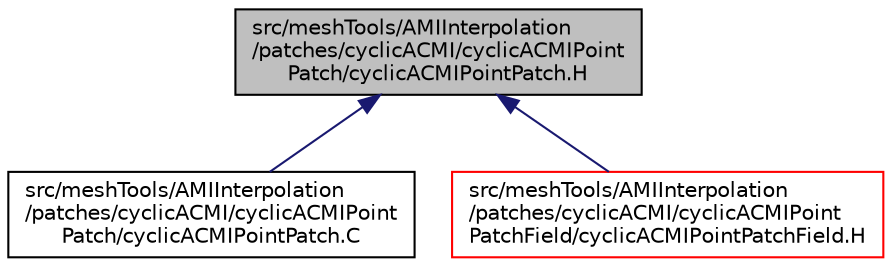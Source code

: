 digraph "src/meshTools/AMIInterpolation/patches/cyclicACMI/cyclicACMIPointPatch/cyclicACMIPointPatch.H"
{
  bgcolor="transparent";
  edge [fontname="Helvetica",fontsize="10",labelfontname="Helvetica",labelfontsize="10"];
  node [fontname="Helvetica",fontsize="10",shape=record];
  Node1 [label="src/meshTools/AMIInterpolation\l/patches/cyclicACMI/cyclicACMIPoint\lPatch/cyclicACMIPointPatch.H",height=0.2,width=0.4,color="black", fillcolor="grey75", style="filled", fontcolor="black"];
  Node1 -> Node2 [dir="back",color="midnightblue",fontsize="10",style="solid",fontname="Helvetica"];
  Node2 [label="src/meshTools/AMIInterpolation\l/patches/cyclicACMI/cyclicACMIPoint\lPatch/cyclicACMIPointPatch.C",height=0.2,width=0.4,color="black",URL="$a07356.html"];
  Node1 -> Node3 [dir="back",color="midnightblue",fontsize="10",style="solid",fontname="Helvetica"];
  Node3 [label="src/meshTools/AMIInterpolation\l/patches/cyclicACMI/cyclicACMIPoint\lPatchField/cyclicACMIPointPatchField.H",height=0.2,width=0.4,color="red",URL="$a07359.html"];
}
